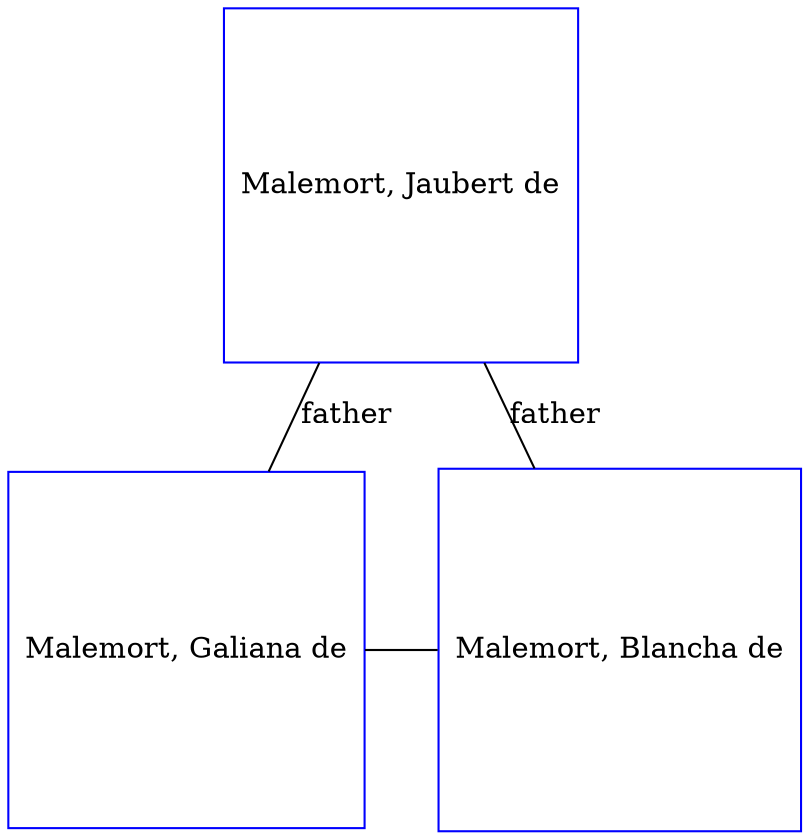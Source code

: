 digraph D {
    edge [dir=none];    node [shape=box];    "019031"   [label="Malemort, Galiana de", shape=box, regular=1, color="blue"] ;
"019033"   [label="Malemort, Blancha de", shape=box, regular=1, color="blue"] ;
"019032"   [label="Malemort, Jaubert de", shape=box, regular=1, color="blue"] ;
{rank=same; 019031->019033};
019032->019031 [label="father",arrowsize=0.0]; 
019032->019033 [label="father",arrowsize=0.0]; 
}